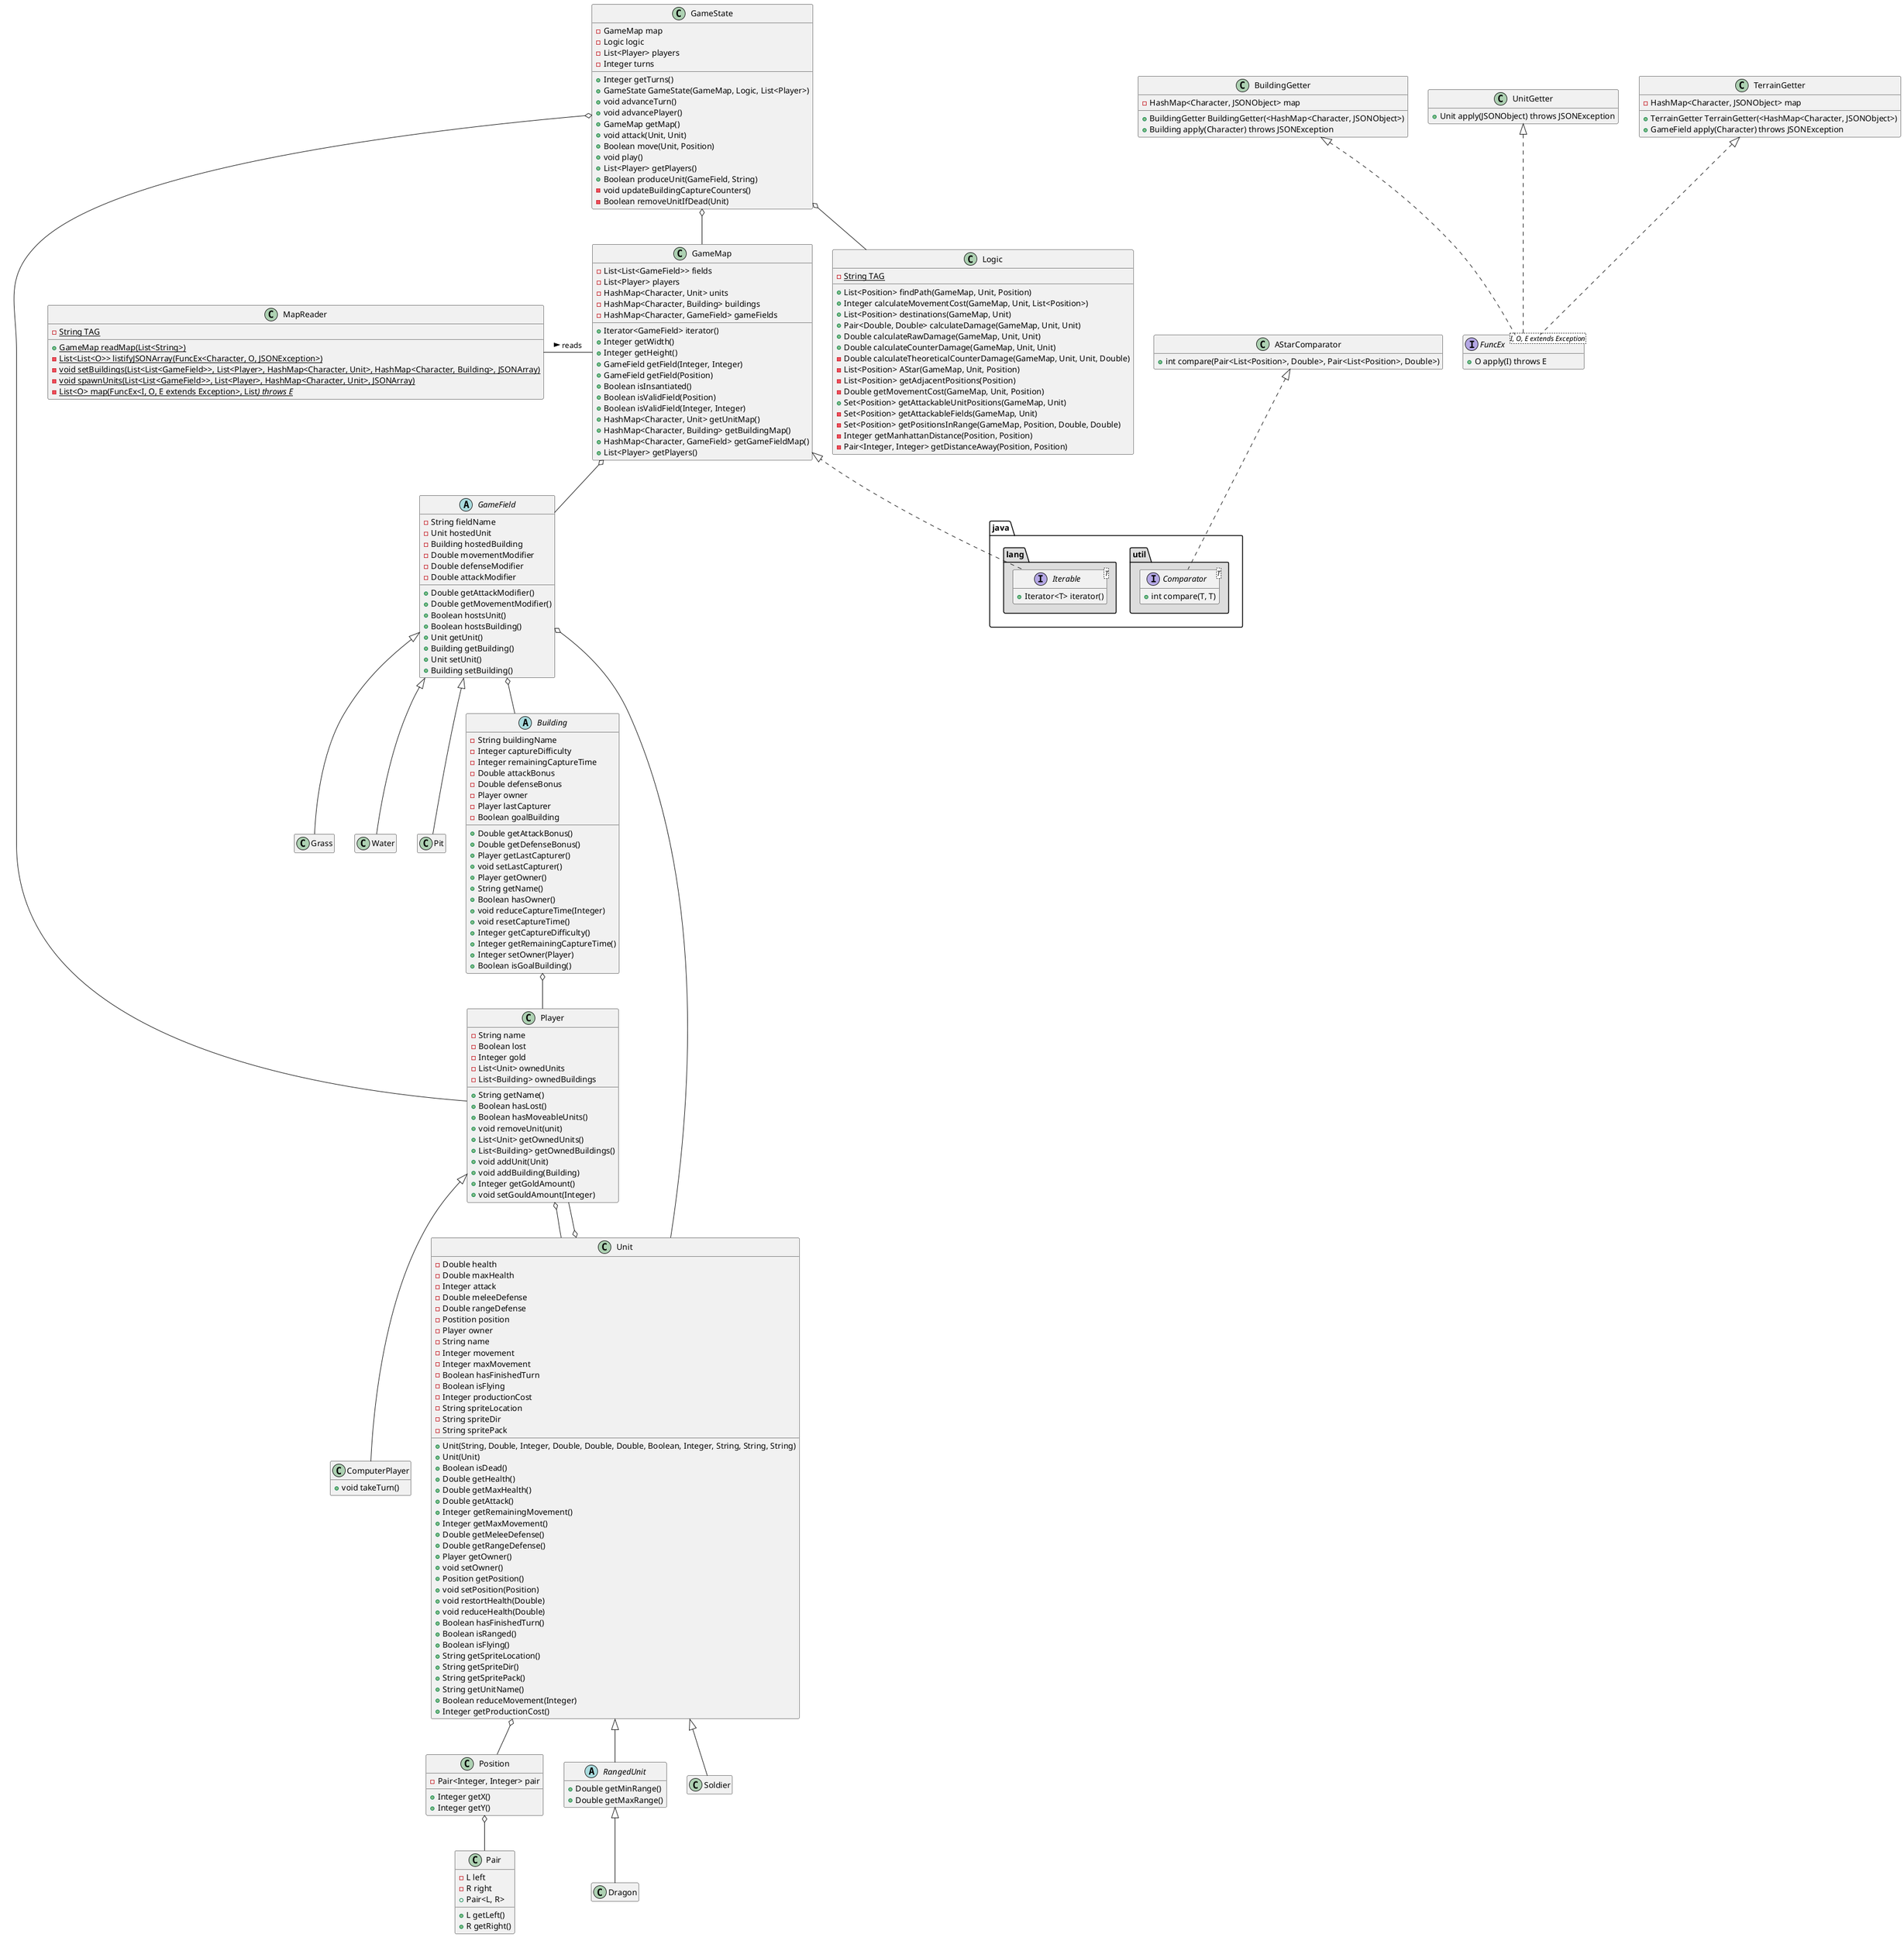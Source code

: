 @startuml
GameState o-- GameMap
GameState o-- Logic
GameState o-- Player
Building o-- Player
MapReader - GameMap : reads >
GameMap o-- GameField
GameMap <|.. java.lang.Iterable
GameField o-- Building
GameField o-- Unit
Position o-- Pair
Unit o-- Position
Unit o-- Player
Player o-- Unit
Player <|-- ComputerPlayer
Unit <|-- RangedUnit
RangedUnit <|-- Dragon
Unit <|-- Soldier
GameField <|-- Grass
GameField <|-- Water
GameField <|-- Pit
BuildingGetter <|.. FuncEx
UnitGetter <|.. FuncEx
TerrainGetter <|.. FuncEx
AStarComparator <|.. java.util.Comparator

class GameState {
      -GameMap map
      -Logic logic
      -List<Player> players
      -Integer turns
      +Integer getTurns()
      +GameState GameState(GameMap, Logic, List<Player>)
      +void advanceTurn()
      +void advancePlayer()
      +GameMap getMap()
      +void attack(Unit, Unit)
      +Boolean move(Unit, Position)
      +void play()
      +List<Player> getPlayers()
      +Boolean produceUnit(GameField, String)
      -void updateBuildingCaptureCounters()
      -Boolean removeUnitIfDead(Unit)
      
}

class GameMap {
      -List<List<GameField>> fields
      -List<Player> players
      -HashMap<Character, Unit> units
      -HashMap<Character, Building> buildings
      -HashMap<Character, GameField> gameFields
      +Iterator<GameField> iterator()
      +Integer getWidth()
      +Integer getHeight()
      +GameField getField(Integer, Integer)
      +GameField getField(Position)
      +Boolean isInsantiated()
      +Boolean isValidField(Position)
      +Boolean isValidField(Integer, Integer)
      +HashMap<Character, Unit> getUnitMap()
      +HashMap<Character, Building> getBuildingMap()
      +HashMap<Character, GameField> getGameFieldMap()
      +List<Player> getPlayers()

}

namespace java.util #DDDDDD {
      interface Comparator<T> {
            +int compare(T, T)
      }     
}


namespace java.lang #DDDDDD {
      interface Iterable<T> {
            +Iterator<T> iterator()
      }	    
}

class Position {
      -Pair<Integer, Integer> pair
      +Integer getX()
      +Integer getY()
}

class MapReader {
      -String TAG {static}
      +GameMap readMap(List<String>) {static}
      -List<List<O>> listifyJSONArray(FuncEx<Character, O, JSONException>) {static}
      -void setBuildings(List<List<GameField>>, List<Player>, HashMap<Character, Unit>, HashMap<Character, Building>, JSONArray) {static}
      -void spawnUnits(List<List<GameField>>, List<Player>, HashMap<Character, Unit>, JSONArray) {static}
      -List<O> map(FuncEx<I, O, E extends Exception>, List<I>) throws E {static}
}

class BuildingGetter {
      -HashMap<Character, JSONObject> map
      +BuildingGetter BuildingGetter(<HashMap<Character, JSONObject>)
      +Building apply(Character) throws JSONException
}

class TerrainGetter {
      -HashMap<Character, JSONObject> map
      +TerrainGetter TerrainGetter(<HashMap<Character, JSONObject>)
      +GameField apply(Character) throws JSONException
}

class UnitGetter {
      +Unit apply(JSONObject) throws JSONException
}

interface FuncEx<I, O, E extends Exception> {
      +O apply(I) throws E
}

class Pair {
      -L left
      -R right
      +Pair<L, R>
      +L getLeft()
      +R getRight()
}

class Unit {	 
      -Double health
      -Double maxHealth
      -Integer attack
      -Double meleeDefense
      -Double rangeDefense
      -Postition position
      -Player owner
      -String name
      -Integer movement
      -Integer maxMovement
      -Boolean hasFinishedTurn
      -Boolean isFlying
      -Integer productionCost
      -String spriteLocation
      -String spriteDir
      -String spritePack
      +Unit(String, Double, Integer, Double, Double, Double, Boolean, Integer, String, String, String)
      +Unit(Unit)
      +Boolean isDead()
      +Double getHealth()
      +Double getMaxHealth()
      +Double getAttack()
      +Integer getRemainingMovement()			 	 
      +Integer getMaxMovement()			 	 
      +Double getMeleeDefense()
      +Double getRangeDefense()
      +Player getOwner()
      +void setOwner()
      +Position getPosition()
      +void setPosition(Position)
      +void restortHealth(Double)
      +void reduceHealth(Double)
      +Boolean hasFinishedTurn()
      +Boolean isRanged()
      +Boolean isFlying()
      +String getSpriteLocation()
      +String getSpriteDir()
      +String getSpritePack()
      +String getUnitName()
      +Boolean reduceMovement(Integer)
      +Integer getProductionCost()
}

class Logic {
      -String TAG {static}
      +List<Position> findPath(GameMap, Unit, Position)
      +Integer calculateMovementCost(GameMap, Unit, List<Position>)
      +List<Position> destinations(GameMap, Unit)
      +Pair<Double, Double> calculateDamage(GameMap, Unit, Unit)
      +Double calculateRawDamage(GameMap, Unit, Unit)
      +Double calculateCounterDamage(GameMap, Unit, Unit)
      -Double calculateTheoreticalCounterDamage(GameMap, Unit, Unit, Double)
      -List<Position> AStar(GameMap, Unit, Position)
      -List<Position> getAdjacentPositions(Position)
      -Double getMovementCost(GameMap, Unit, Position)
      +Set<Position> getAttackableUnitPositions(GameMap, Unit)
      -Set<Position> getAttackableFields(GameMap, Unit)
      -Set<Position> getPositionsInRange(GameMap, Position, Double, Double)
      -Integer getManhattanDistance(Position, Position)
      -Pair<Integer, Integer> getDistanceAway(Position, Position)
}

class AStarComparator {
      +int compare(Pair<List<Position>, Double>, Pair<List<Position>, Double>)
}

class Player {
      -String name
      -Boolean lost
      -Integer gold
      -List<Unit> ownedUnits
      -List<Building> ownedBuildings
      +String getName()
      +Boolean hasLost()
      +Boolean hasMoveableUnits()
      +void removeUnit(unit)
      +List<Unit> getOwnedUnits()
      +List<Building> getOwnedBuildings()      
      +void addUnit(Unit)
      +void addBuilding(Building)
      +Integer getGoldAmount()
      +void setGouldAmount(Integer)
}

class ComputerPlayer {
      +void takeTurn()
}

abstract class Building {
      -String buildingName
      -Integer captureDifficulty
      -Integer remainingCaptureTime
      -Double attackBonus
      -Double defenseBonus
      -Player owner
      -Player lastCapturer
      -Boolean goalBuilding
      +Double getAttackBonus()
      +Double getDefenseBonus()
      +Player getLastCapturer()
      +void setLastCapturer()
      +Player getOwner()
      +String getName()
      +Boolean hasOwner()
      +void reduceCaptureTime(Integer)
      +void resetCaptureTime()
      +Integer getCaptureDifficulty()
      +Integer getRemainingCaptureTime()
      +Integer setOwner(Player)
      +Boolean isGoalBuilding()      
}

abstract class GameField {
      -String fieldName
      -Unit hostedUnit
      -Building hostedBuilding
      -Double movementModifier
      -Double defenseModifier
      -Double attackModifier
      +Double getAttackModifier()
      +Double getMovementModifier()
      +Boolean hostsUnit()
      +Boolean hostsBuilding()
      +Unit getUnit()
      +Building getBuilding()
      +Unit setUnit()
      +Building setBuilding()
}

abstract class RangedUnit {
      +Double getMinRange()
      +Double getMaxRange()
}


hide empty members

@enduml